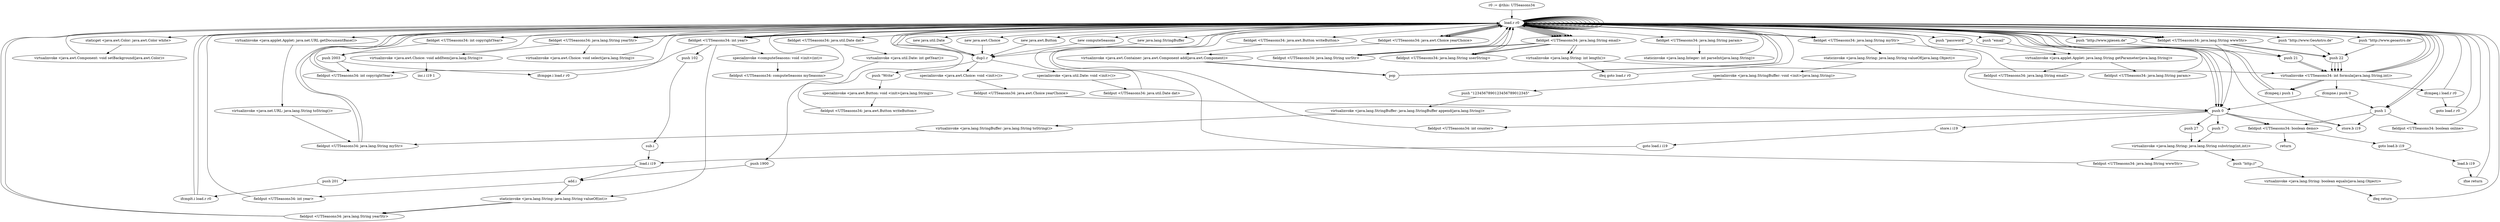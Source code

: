 digraph "" {
    "r0 := @this: UTSeasons34"
    "load.r r0"
    "r0 := @this: UTSeasons34"->"load.r r0";
    "push 0"
    "load.r r0"->"push 0";
    "fieldput <UTSeasons34: int counter>"
    "push 0"->"fieldput <UTSeasons34: int counter>";
    "fieldput <UTSeasons34: int counter>"->"load.r r0";
    "staticget <java.awt.Color: java.awt.Color white>"
    "load.r r0"->"staticget <java.awt.Color: java.awt.Color white>";
    "virtualinvoke <java.awt.Component: void setBackground(java.awt.Color)>"
    "staticget <java.awt.Color: java.awt.Color white>"->"virtualinvoke <java.awt.Component: void setBackground(java.awt.Color)>";
    "virtualinvoke <java.awt.Component: void setBackground(java.awt.Color)>"->"load.r r0";
    "new java.util.Date"
    "load.r r0"->"new java.util.Date";
    "dup1.r"
    "new java.util.Date"->"dup1.r";
    "specialinvoke <java.util.Date: void <init>()>"
    "dup1.r"->"specialinvoke <java.util.Date: void <init>()>";
    "fieldput <UTSeasons34: java.util.Date dat>"
    "specialinvoke <java.util.Date: void <init>()>"->"fieldput <UTSeasons34: java.util.Date dat>";
    "fieldput <UTSeasons34: java.util.Date dat>"->"load.r r0";
    "load.r r0"->"load.r r0";
    "fieldget <UTSeasons34: java.util.Date dat>"
    "load.r r0"->"fieldget <UTSeasons34: java.util.Date dat>";
    "virtualinvoke <java.util.Date: int getYear()>"
    "fieldget <UTSeasons34: java.util.Date dat>"->"virtualinvoke <java.util.Date: int getYear()>";
    "push 1900"
    "virtualinvoke <java.util.Date: int getYear()>"->"push 1900";
    "add.i"
    "push 1900"->"add.i";
    "fieldput <UTSeasons34: int year>"
    "add.i"->"fieldput <UTSeasons34: int year>";
    "fieldput <UTSeasons34: int year>"->"load.r r0";
    "load.r r0"->"load.r r0";
    "fieldget <UTSeasons34: int year>"
    "load.r r0"->"fieldget <UTSeasons34: int year>";
    "fieldput <UTSeasons34: int copyrightYear>"
    "fieldget <UTSeasons34: int year>"->"fieldput <UTSeasons34: int copyrightYear>";
    "fieldput <UTSeasons34: int copyrightYear>"->"load.r r0";
    "fieldget <UTSeasons34: int copyrightYear>"
    "load.r r0"->"fieldget <UTSeasons34: int copyrightYear>";
    "push 2003"
    "fieldget <UTSeasons34: int copyrightYear>"->"push 2003";
    "ifcmpge.i load.r r0"
    "push 2003"->"ifcmpge.i load.r r0";
    "ifcmpge.i load.r r0"->"load.r r0";
    "load.r r0"->"push 2003";
    "push 2003"->"fieldput <UTSeasons34: int copyrightYear>";
    "fieldput <UTSeasons34: int copyrightYear>"->"load.r r0";
    "new java.awt.Choice"
    "load.r r0"->"new java.awt.Choice";
    "new java.awt.Choice"->"dup1.r";
    "specialinvoke <java.awt.Choice: void <init>()>"
    "dup1.r"->"specialinvoke <java.awt.Choice: void <init>()>";
    "fieldput <UTSeasons34: java.awt.Choice yearChoice>"
    "specialinvoke <java.awt.Choice: void <init>()>"->"fieldput <UTSeasons34: java.awt.Choice yearChoice>";
    "fieldput <UTSeasons34: java.awt.Choice yearChoice>"->"push 0";
    "store.i i19"
    "push 0"->"store.i i19";
    "goto load.i i19"
    "store.i i19"->"goto load.i i19";
    "load.i i19"
    "goto load.i i19"->"load.i i19";
    "push 201"
    "load.i i19"->"push 201";
    "ifcmplt.i load.r r0"
    "push 201"->"ifcmplt.i load.r r0";
    "ifcmplt.i load.r r0"->"load.r r0";
    "load.r r0"->"load.r r0";
    "load.r r0"->"fieldget <UTSeasons34: int year>";
    "staticinvoke <java.lang.String: java.lang.String valueOf(int)>"
    "fieldget <UTSeasons34: int year>"->"staticinvoke <java.lang.String: java.lang.String valueOf(int)>";
    "fieldput <UTSeasons34: java.lang.String yearStr>"
    "staticinvoke <java.lang.String: java.lang.String valueOf(int)>"->"fieldput <UTSeasons34: java.lang.String yearStr>";
    "fieldput <UTSeasons34: java.lang.String yearStr>"->"load.r r0";
    "fieldget <UTSeasons34: java.awt.Choice yearChoice>"
    "load.r r0"->"fieldget <UTSeasons34: java.awt.Choice yearChoice>";
    "fieldget <UTSeasons34: java.awt.Choice yearChoice>"->"load.r r0";
    "fieldget <UTSeasons34: java.lang.String yearStr>"
    "load.r r0"->"fieldget <UTSeasons34: java.lang.String yearStr>";
    "virtualinvoke <java.awt.Choice: void select(java.lang.String)>"
    "fieldget <UTSeasons34: java.lang.String yearStr>"->"virtualinvoke <java.awt.Choice: void select(java.lang.String)>";
    "virtualinvoke <java.awt.Choice: void select(java.lang.String)>"->"load.r r0";
    "load.r r0"->"load.r r0";
    "load.r r0"->"fieldget <UTSeasons34: java.awt.Choice yearChoice>";
    "virtualinvoke <java.awt.Container: java.awt.Component add(java.awt.Component)>"
    "fieldget <UTSeasons34: java.awt.Choice yearChoice>"->"virtualinvoke <java.awt.Container: java.awt.Component add(java.awt.Component)>";
    "pop"
    "virtualinvoke <java.awt.Container: java.awt.Component add(java.awt.Component)>"->"pop";
    "pop"->"load.r r0";
    "new java.awt.Button"
    "load.r r0"->"new java.awt.Button";
    "new java.awt.Button"->"dup1.r";
    "push \"Write\""
    "dup1.r"->"push \"Write\"";
    "specialinvoke <java.awt.Button: void <init>(java.lang.String)>"
    "push \"Write\""->"specialinvoke <java.awt.Button: void <init>(java.lang.String)>";
    "fieldput <UTSeasons34: java.awt.Button writeButton>"
    "specialinvoke <java.awt.Button: void <init>(java.lang.String)>"->"fieldput <UTSeasons34: java.awt.Button writeButton>";
    "fieldput <UTSeasons34: java.awt.Button writeButton>"->"load.r r0";
    "load.r r0"->"load.r r0";
    "fieldget <UTSeasons34: java.awt.Button writeButton>"
    "load.r r0"->"fieldget <UTSeasons34: java.awt.Button writeButton>";
    "fieldget <UTSeasons34: java.awt.Button writeButton>"->"virtualinvoke <java.awt.Container: java.awt.Component add(java.awt.Component)>";
    "virtualinvoke <java.awt.Container: java.awt.Component add(java.awt.Component)>"->"pop";
    "pop"->"load.r r0";
    "new computeSeasons"
    "load.r r0"->"new computeSeasons";
    "new computeSeasons"->"dup1.r";
    "dup1.r"->"load.r r0";
    "load.r r0"->"fieldget <UTSeasons34: int year>";
    "specialinvoke <computeSeasons: void <init>(int)>"
    "fieldget <UTSeasons34: int year>"->"specialinvoke <computeSeasons: void <init>(int)>";
    "fieldput <UTSeasons34: computeSeasons mySeasons>"
    "specialinvoke <computeSeasons: void <init>(int)>"->"fieldput <UTSeasons34: computeSeasons mySeasons>";
    "fieldput <UTSeasons34: computeSeasons mySeasons>"->"load.r r0";
    "load.r r0"->"load.r r0";
    "push \"email\""
    "load.r r0"->"push \"email\"";
    "virtualinvoke <java.applet.Applet: java.lang.String getParameter(java.lang.String)>"
    "push \"email\""->"virtualinvoke <java.applet.Applet: java.lang.String getParameter(java.lang.String)>";
    "fieldput <UTSeasons34: java.lang.String email>"
    "virtualinvoke <java.applet.Applet: java.lang.String getParameter(java.lang.String)>"->"fieldput <UTSeasons34: java.lang.String email>";
    "fieldput <UTSeasons34: java.lang.String email>"->"load.r r0";
    "load.r r0"->"load.r r0";
    "push \"password\""
    "load.r r0"->"push \"password\"";
    "push \"password\""->"virtualinvoke <java.applet.Applet: java.lang.String getParameter(java.lang.String)>";
    "fieldput <UTSeasons34: java.lang.String param>"
    "virtualinvoke <java.applet.Applet: java.lang.String getParameter(java.lang.String)>"->"fieldput <UTSeasons34: java.lang.String param>";
    "fieldput <UTSeasons34: java.lang.String param>"->"load.r r0";
    "load.r r0"->"load.r r0";
    "virtualinvoke <java.applet.Applet: java.net.URL getDocumentBase()>"
    "load.r r0"->"virtualinvoke <java.applet.Applet: java.net.URL getDocumentBase()>";
    "virtualinvoke <java.net.URL: java.lang.String toString()>"
    "virtualinvoke <java.applet.Applet: java.net.URL getDocumentBase()>"->"virtualinvoke <java.net.URL: java.lang.String toString()>";
    "fieldput <UTSeasons34: java.lang.String myStr>"
    "virtualinvoke <java.net.URL: java.lang.String toString()>"->"fieldput <UTSeasons34: java.lang.String myStr>";
    "fieldput <UTSeasons34: java.lang.String myStr>"->"load.r r0";
    "new java.lang.StringBuffer"
    "load.r r0"->"new java.lang.StringBuffer";
    "new java.lang.StringBuffer"->"dup1.r";
    "dup1.r"->"load.r r0";
    "fieldget <UTSeasons34: java.lang.String myStr>"
    "load.r r0"->"fieldget <UTSeasons34: java.lang.String myStr>";
    "staticinvoke <java.lang.String: java.lang.String valueOf(java.lang.Object)>"
    "fieldget <UTSeasons34: java.lang.String myStr>"->"staticinvoke <java.lang.String: java.lang.String valueOf(java.lang.Object)>";
    "specialinvoke <java.lang.StringBuffer: void <init>(java.lang.String)>"
    "staticinvoke <java.lang.String: java.lang.String valueOf(java.lang.Object)>"->"specialinvoke <java.lang.StringBuffer: void <init>(java.lang.String)>";
    "push \"1234567890123456789012345\""
    "specialinvoke <java.lang.StringBuffer: void <init>(java.lang.String)>"->"push \"1234567890123456789012345\"";
    "virtualinvoke <java.lang.StringBuffer: java.lang.StringBuffer append(java.lang.String)>"
    "push \"1234567890123456789012345\""->"virtualinvoke <java.lang.StringBuffer: java.lang.StringBuffer append(java.lang.String)>";
    "virtualinvoke <java.lang.StringBuffer: java.lang.String toString()>"
    "virtualinvoke <java.lang.StringBuffer: java.lang.StringBuffer append(java.lang.String)>"->"virtualinvoke <java.lang.StringBuffer: java.lang.String toString()>";
    "virtualinvoke <java.lang.StringBuffer: java.lang.String toString()>"->"fieldput <UTSeasons34: java.lang.String myStr>";
    "fieldput <UTSeasons34: java.lang.String myStr>"->"load.r r0";
    "load.r r0"->"load.r r0";
    "load.r r0"->"fieldget <UTSeasons34: java.lang.String myStr>";
    "fieldget <UTSeasons34: java.lang.String myStr>"->"push 0";
    "push 27"
    "push 0"->"push 27";
    "virtualinvoke <java.lang.String: java.lang.String substring(int,int)>"
    "push 27"->"virtualinvoke <java.lang.String: java.lang.String substring(int,int)>";
    "fieldput <UTSeasons34: java.lang.String wwwStr>"
    "virtualinvoke <java.lang.String: java.lang.String substring(int,int)>"->"fieldput <UTSeasons34: java.lang.String wwwStr>";
    "fieldput <UTSeasons34: java.lang.String wwwStr>"->"load.r r0";
    "load.r r0"->"load.r r0";
    "fieldget <UTSeasons34: java.lang.String wwwStr>"
    "load.r r0"->"fieldget <UTSeasons34: java.lang.String wwwStr>";
    "push 22"
    "fieldget <UTSeasons34: java.lang.String wwwStr>"->"push 22";
    "virtualinvoke <UTSeasons34: int formula(java.lang.String,int)>"
    "push 22"->"virtualinvoke <UTSeasons34: int formula(java.lang.String,int)>";
    "virtualinvoke <UTSeasons34: int formula(java.lang.String,int)>"->"load.r r0";
    "push \"http://www.GeoAstro.de\""
    "load.r r0"->"push \"http://www.GeoAstro.de\"";
    "push \"http://www.GeoAstro.de\""->"push 22";
    "push 22"->"virtualinvoke <UTSeasons34: int formula(java.lang.String,int)>";
    "ifcmpeq.i push 1"
    "virtualinvoke <UTSeasons34: int formula(java.lang.String,int)>"->"ifcmpeq.i push 1";
    "ifcmpeq.i push 1"->"load.r r0";
    "load.r r0"->"load.r r0";
    "load.r r0"->"fieldget <UTSeasons34: java.lang.String wwwStr>";
    "fieldget <UTSeasons34: java.lang.String wwwStr>"->"push 22";
    "push 22"->"virtualinvoke <UTSeasons34: int formula(java.lang.String,int)>";
    "virtualinvoke <UTSeasons34: int formula(java.lang.String,int)>"->"load.r r0";
    "push \"http://www.geoastro.de\""
    "load.r r0"->"push \"http://www.geoastro.de\"";
    "push \"http://www.geoastro.de\""->"push 22";
    "push 22"->"virtualinvoke <UTSeasons34: int formula(java.lang.String,int)>";
    "virtualinvoke <UTSeasons34: int formula(java.lang.String,int)>"->"ifcmpeq.i push 1";
    "ifcmpeq.i push 1"->"load.r r0";
    "load.r r0"->"load.r r0";
    "load.r r0"->"fieldget <UTSeasons34: java.lang.String wwwStr>";
    "push 21"
    "fieldget <UTSeasons34: java.lang.String wwwStr>"->"push 21";
    "push 21"->"virtualinvoke <UTSeasons34: int formula(java.lang.String,int)>";
    "virtualinvoke <UTSeasons34: int formula(java.lang.String,int)>"->"load.r r0";
    "push \"http://www.jgiesen.de\""
    "load.r r0"->"push \"http://www.jgiesen.de\"";
    "push \"http://www.jgiesen.de\""->"push 21";
    "push 21"->"virtualinvoke <UTSeasons34: int formula(java.lang.String,int)>";
    "ifcmpne.i push 0"
    "virtualinvoke <UTSeasons34: int formula(java.lang.String,int)>"->"ifcmpne.i push 0";
    "push 1"
    "ifcmpne.i push 0"->"push 1";
    "store.b i19"
    "push 1"->"store.b i19";
    "store.b i19"->"load.r r0";
    "load.r r0"->"push 1";
    "fieldput <UTSeasons34: boolean online>"
    "push 1"->"fieldput <UTSeasons34: boolean online>";
    "fieldput <UTSeasons34: boolean online>"->"load.r r0";
    "load.r r0"->"push 0";
    "fieldput <UTSeasons34: boolean demo>"
    "push 0"->"fieldput <UTSeasons34: boolean demo>";
    "goto load.b i19"
    "fieldput <UTSeasons34: boolean demo>"->"goto load.b i19";
    "load.b i19"
    "goto load.b i19"->"load.b i19";
    "ifne return"
    "load.b i19"->"ifne return";
    "ifne return"->"load.r r0";
    "load.r r0"->"load.r r0";
    "fieldget <UTSeasons34: java.lang.String email>"
    "load.r r0"->"fieldget <UTSeasons34: java.lang.String email>";
    "fieldput <UTSeasons34: java.lang.String usrStr>"
    "fieldget <UTSeasons34: java.lang.String email>"->"fieldput <UTSeasons34: java.lang.String usrStr>";
    "fieldput <UTSeasons34: java.lang.String usrStr>"->"load.r r0";
    "load.r r0"->"load.r r0";
    "load.r r0"->"fieldget <UTSeasons34: java.lang.String email>";
    "fieldput <UTSeasons34: java.lang.String userString>"
    "fieldget <UTSeasons34: java.lang.String email>"->"fieldput <UTSeasons34: java.lang.String userString>";
    "fieldput <UTSeasons34: java.lang.String userString>"->"load.r r0";
    "load.r r0"->"fieldget <UTSeasons34: java.lang.String email>";
    "virtualinvoke <java.lang.String: int length()>"
    "fieldget <UTSeasons34: java.lang.String email>"->"virtualinvoke <java.lang.String: int length()>";
    "ifeq goto load.r r0"
    "virtualinvoke <java.lang.String: int length()>"->"ifeq goto load.r r0";
    "ifeq goto load.r r0"->"load.r r0";
    "fieldget <UTSeasons34: java.lang.String param>"
    "load.r r0"->"fieldget <UTSeasons34: java.lang.String param>";
    "staticinvoke <java.lang.Integer: int parseInt(java.lang.String)>"
    "fieldget <UTSeasons34: java.lang.String param>"->"staticinvoke <java.lang.Integer: int parseInt(java.lang.String)>";
    "staticinvoke <java.lang.Integer: int parseInt(java.lang.String)>"->"load.r r0";
    "load.r r0"->"load.r r0";
    "load.r r0"->"fieldget <UTSeasons34: java.lang.String email>";
    "fieldget <UTSeasons34: java.lang.String email>"->"load.r r0";
    "load.r r0"->"fieldget <UTSeasons34: java.lang.String email>";
    "fieldget <UTSeasons34: java.lang.String email>"->"virtualinvoke <java.lang.String: int length()>";
    "virtualinvoke <java.lang.String: int length()>"->"virtualinvoke <UTSeasons34: int formula(java.lang.String,int)>";
    "ifcmpeq.i load.r r0"
    "virtualinvoke <UTSeasons34: int formula(java.lang.String,int)>"->"ifcmpeq.i load.r r0";
    "goto load.r r0"
    "ifcmpeq.i load.r r0"->"goto load.r r0";
    "goto load.r r0"->"load.r r0";
    "load.r r0"->"fieldget <UTSeasons34: java.lang.String wwwStr>";
    "fieldget <UTSeasons34: java.lang.String wwwStr>"->"push 0";
    "push 7"
    "push 0"->"push 7";
    "push 7"->"virtualinvoke <java.lang.String: java.lang.String substring(int,int)>";
    "push \"http://\""
    "virtualinvoke <java.lang.String: java.lang.String substring(int,int)>"->"push \"http://\"";
    "virtualinvoke <java.lang.String: boolean equals(java.lang.Object)>"
    "push \"http://\""->"virtualinvoke <java.lang.String: boolean equals(java.lang.Object)>";
    "ifeq return"
    "virtualinvoke <java.lang.String: boolean equals(java.lang.Object)>"->"ifeq return";
    "ifeq return"->"load.r r0";
    "load.r r0"->"push 1";
    "push 1"->"fieldput <UTSeasons34: boolean demo>";
    "return"
    "fieldput <UTSeasons34: boolean demo>"->"return";
    "ifcmpeq.i load.r r0"->"load.r r0";
    "load.r r0"->"load.r r0";
    "load.r r0"->"fieldget <UTSeasons34: java.lang.String email>";
    "fieldget <UTSeasons34: java.lang.String email>"->"fieldput <UTSeasons34: java.lang.String usrStr>";
    "fieldput <UTSeasons34: java.lang.String usrStr>"->"load.r r0";
    "load.r r0"->"load.r r0";
    "load.r r0"->"fieldget <UTSeasons34: java.lang.String email>";
    "fieldget <UTSeasons34: java.lang.String email>"->"fieldput <UTSeasons34: java.lang.String userString>";
    "fieldput <UTSeasons34: java.lang.String userString>"->"load.r r0";
    "load.r r0"->"push 0";
    "push 0"->"fieldput <UTSeasons34: boolean demo>";
    "ifcmpne.i push 0"->"push 0";
    "push 0"->"store.b i19";
    "ifcmplt.i load.r r0"->"load.r r0";
    "load.r r0"->"load.r r0";
    "load.r r0"->"fieldget <UTSeasons34: int year>";
    "push 102"
    "fieldget <UTSeasons34: int year>"->"push 102";
    "sub.i"
    "push 102"->"sub.i";
    "sub.i"->"load.i i19";
    "load.i i19"->"add.i";
    "add.i"->"staticinvoke <java.lang.String: java.lang.String valueOf(int)>";
    "staticinvoke <java.lang.String: java.lang.String valueOf(int)>"->"fieldput <UTSeasons34: java.lang.String yearStr>";
    "fieldput <UTSeasons34: java.lang.String yearStr>"->"load.r r0";
    "load.r r0"->"fieldget <UTSeasons34: java.awt.Choice yearChoice>";
    "fieldget <UTSeasons34: java.awt.Choice yearChoice>"->"load.r r0";
    "load.r r0"->"fieldget <UTSeasons34: java.lang.String yearStr>";
    "virtualinvoke <java.awt.Choice: void addItem(java.lang.String)>"
    "fieldget <UTSeasons34: java.lang.String yearStr>"->"virtualinvoke <java.awt.Choice: void addItem(java.lang.String)>";
    "inc.i i19 1"
    "virtualinvoke <java.awt.Choice: void addItem(java.lang.String)>"->"inc.i i19 1";
}
